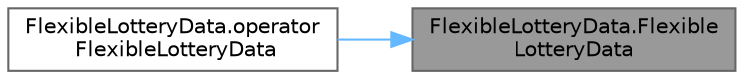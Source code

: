 digraph "FlexibleLotteryData.FlexibleLotteryData"
{
 // LATEX_PDF_SIZE
  bgcolor="transparent";
  edge [fontname=Helvetica,fontsize=10,labelfontname=Helvetica,labelfontsize=10];
  node [fontname=Helvetica,fontsize=10,shape=box,height=0.2,width=0.4];
  rankdir="RL";
  Node1 [id="Node000001",label="FlexibleLotteryData.Flexible\lLotteryData",height=0.2,width=0.4,color="gray40", fillcolor="grey60", style="filled", fontcolor="black",tooltip=" "];
  Node1 -> Node2 [id="edge2_Node000001_Node000002",dir="back",color="steelblue1",style="solid",tooltip=" "];
  Node2 [id="Node000002",label="FlexibleLotteryData.operator\l FlexibleLotteryData",height=0.2,width=0.4,color="grey40", fillcolor="white", style="filled",URL="$class_flexible_lottery_data.html#a42ac9a83b091043da3f0c717ca4859e9",tooltip=" "];
}
